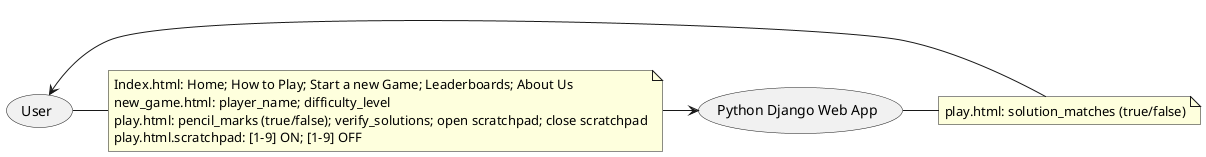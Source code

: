 @startuml
(Python Django Web App) as (WebApp)

note as input
    Index.html: Home; How to Play; Start a new Game; Leaderboards; About Us
    new_game.html: player_name; difficulty_level
    play.html: pencil_marks (true/false); verify_solutions; open scratchpad; close scratchpad
    play.html.scratchpad: [1-9] ON; [1-9] OFF
end note

note as output
    play.html: solution_matches (true/false)
end note

(User) - input
input -> (WebApp)

(WebApp) - output
output -> (User)


@enduml